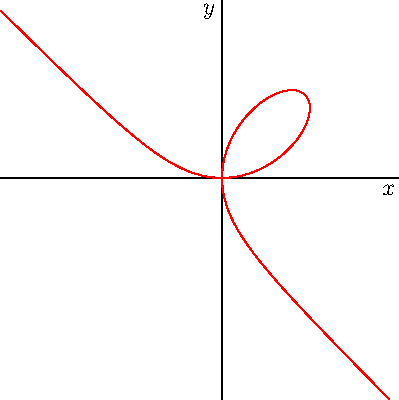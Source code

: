 import graph;
import contour;
size(200);
real a=1;
real f(pair t){
  real x=t.x;
  real y=t.y;
  return x^3+y^3-3a*x*y;
}
guide[][] g=contour(f,(-4,-4),(4,4),new real[]{0},100);
draw(g,red);
axes("$x$","$y$");
